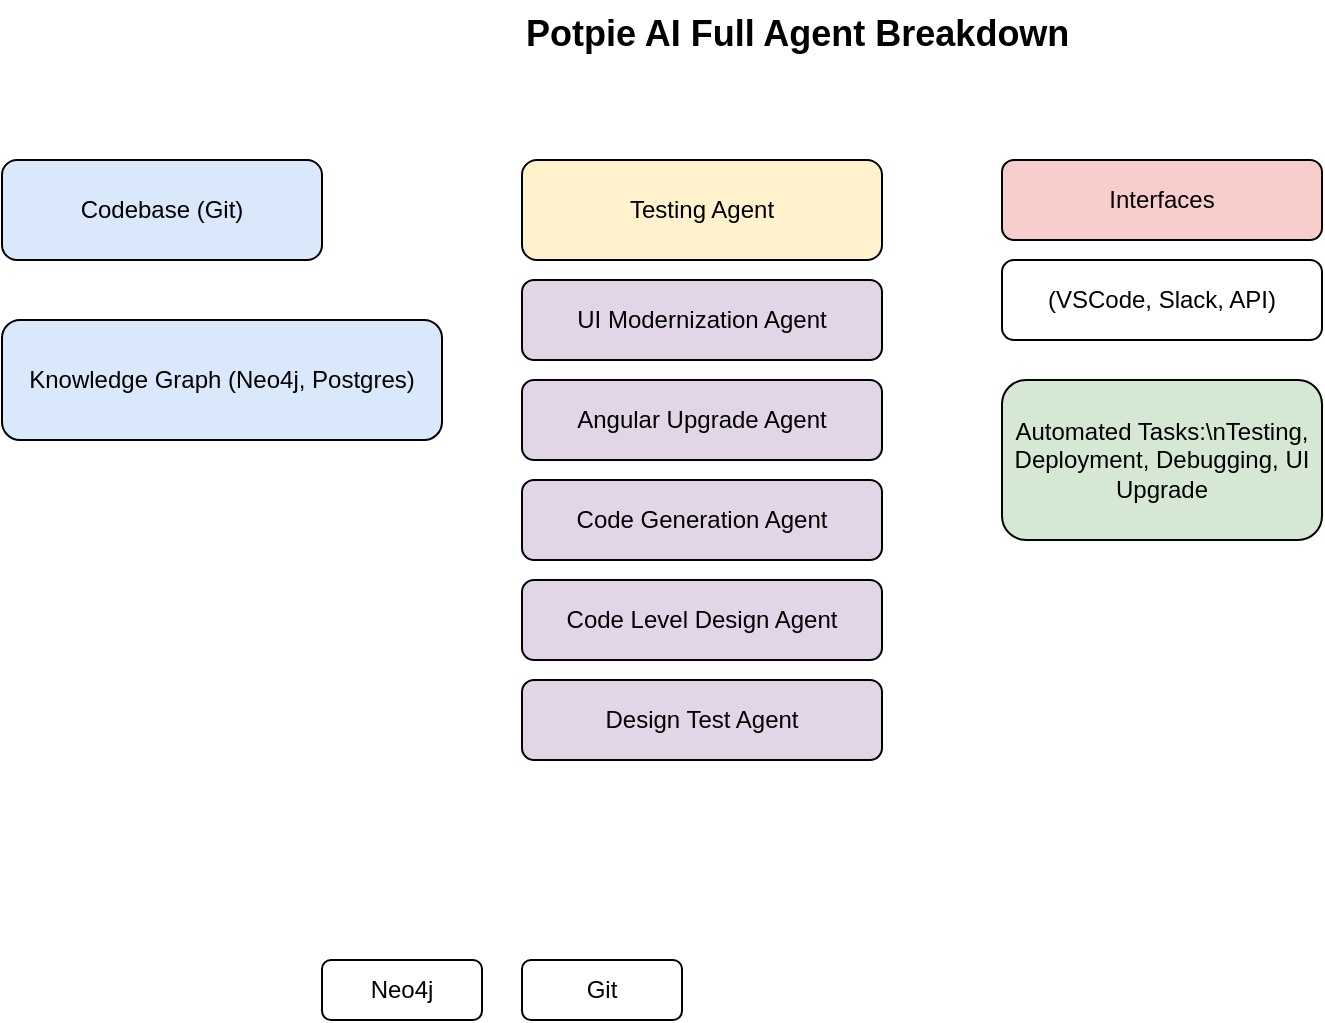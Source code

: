 <?xml version="1.0" encoding="UTF-8"?>
<mxfile>
  <diagram name="Potpie AI Full Agent Breakdown">
    <mxGraphModel dx="1000" dy="800" grid="1" gridSize="10" guides="1" tooltips="1" connect="1" arrows="1" fold="1" page="1" pageScale="1" pageWidth="827" pageHeight="1169">
      <root>
        <mxCell id="0" />
        <mxCell id="1" parent="0" />

        <!-- Title -->
        <mxCell id="100" value="Potpie AI Full Agent Breakdown" style="text;html=1;fontSize=18;fontStyle=1;" vertex="1" parent="1">
          <mxGeometry x="300" y="20" width="300" height="40" as="geometry" />
        </mxCell>

        <!-- Left side -->
        <mxCell id="101" value="Codebase (Git)" style="shape=rectangle;whiteSpace=wrap;rounded=1;fillColor=#dae8fc;" vertex="1" parent="1">
          <mxGeometry x="40" y="100" width="160" height="50" as="geometry" />
        </mxCell>
        <mxCell id="102" value="Knowledge Graph (Neo4j, Postgres)" style="shape=rectangle;whiteSpace=wrap;rounded=1;fillColor=#dae8fc;" vertex="1" parent="1">
          <mxGeometry x="40" y="180" width="220" height="60" as="geometry" />
        </mxCell>

        <!-- Agents Stack -->
        <mxCell id="103" value="Testing Agent" style="shape=rectangle;whiteSpace=wrap;rounded=1;fillColor=#fff2cc;" vertex="1" parent="1">
          <mxGeometry x="300" y="100" width="180" height="50" as="geometry" />
        </mxCell>
        <mxCell id="104" value="UI Modernization Agent" style="shape=rectangle;whiteSpace=wrap;rounded=1;fillColor=#e1d5e7;" vertex="1" parent="1">
          <mxGeometry x="300" y="160" width="180" height="40" as="geometry" />
        </mxCell>
        <mxCell id="105" value="Angular Upgrade Agent" style="shape=rectangle;whiteSpace=wrap;rounded=1;fillColor=#e1d5e7;" vertex="1" parent="1">
          <mxGeometry x="300" y="210" width="180" height="40" as="geometry" />
        </mxCell>
        <mxCell id="106" value="Code Generation Agent" style="shape=rectangle;whiteSpace=wrap;rounded=1;fillColor=#e1d5e7;" vertex="1" parent="1">
          <mxGeometry x="300" y="260" width="180" height="40" as="geometry" />
        </mxCell>
        <mxCell id="107" value="Code Level Design Agent" style="shape=rectangle;whiteSpace=wrap;rounded=1;fillColor=#e1d5e7;" vertex="1" parent="1">
          <mxGeometry x="300" y="310" width="180" height="40" as="geometry" />
        </mxCell>
        <mxCell id="108" value="Design Test Agent" style="shape=rectangle;whiteSpace=wrap;rounded=1;fillColor=#e1d5e7;" vertex="1" parent="1">
          <mxGeometry x="300" y="360" width="180" height="40" as="geometry" />
        </mxCell>

        <!-- Interfaces and Automation -->
        <mxCell id="109" value="Interfaces" style="shape=rectangle;whiteSpace=wrap;rounded=1;fillColor=#f8cecc;" vertex="1" parent="1">
          <mxGeometry x="540" y="100" width="160" height="40" as="geometry" />
        </mxCell>
        <mxCell id="110" value="(VSCode, Slack, API)" style="shape=rectangle;whiteSpace=wrap;rounded=1;fillColor=#ffffff;" vertex="1" parent="1">
          <mxGeometry x="540" y="150" width="160" height="40" as="geometry" />
        </mxCell>
        <mxCell id="111" value="Automated Tasks:\nTesting, Deployment, Debugging, UI Upgrade" style="shape=rectangle;whiteSpace=wrap;rounded=1;fillColor=#d5e8d4;" vertex="1" parent="1">
          <mxGeometry x="540" y="210" width="160" height="80" as="geometry" />
        </mxCell>

        <!-- Bottom -->
        <mxCell id="112" value="Neo4j" style="shape=rectangle;whiteSpace=wrap;rounded=1;fillColor=#ffffff;" vertex="1" parent="1">
          <mxGeometry x="200" y="500" width="80" height="30" as="geometry" />
        </mxCell>
        <mxCell id="113" value="Git" style="shape=rectangle;whiteSpace=wrap;rounded=1;fillColor=#ffffff;" vertex="1" parent="1">
          <mxGeometry x="300" y="500" width="80" height="30" as="geometry" />
        </mxCell>

      </root>
    </mxGraphModel>
  </diagram>
</mxfile>
